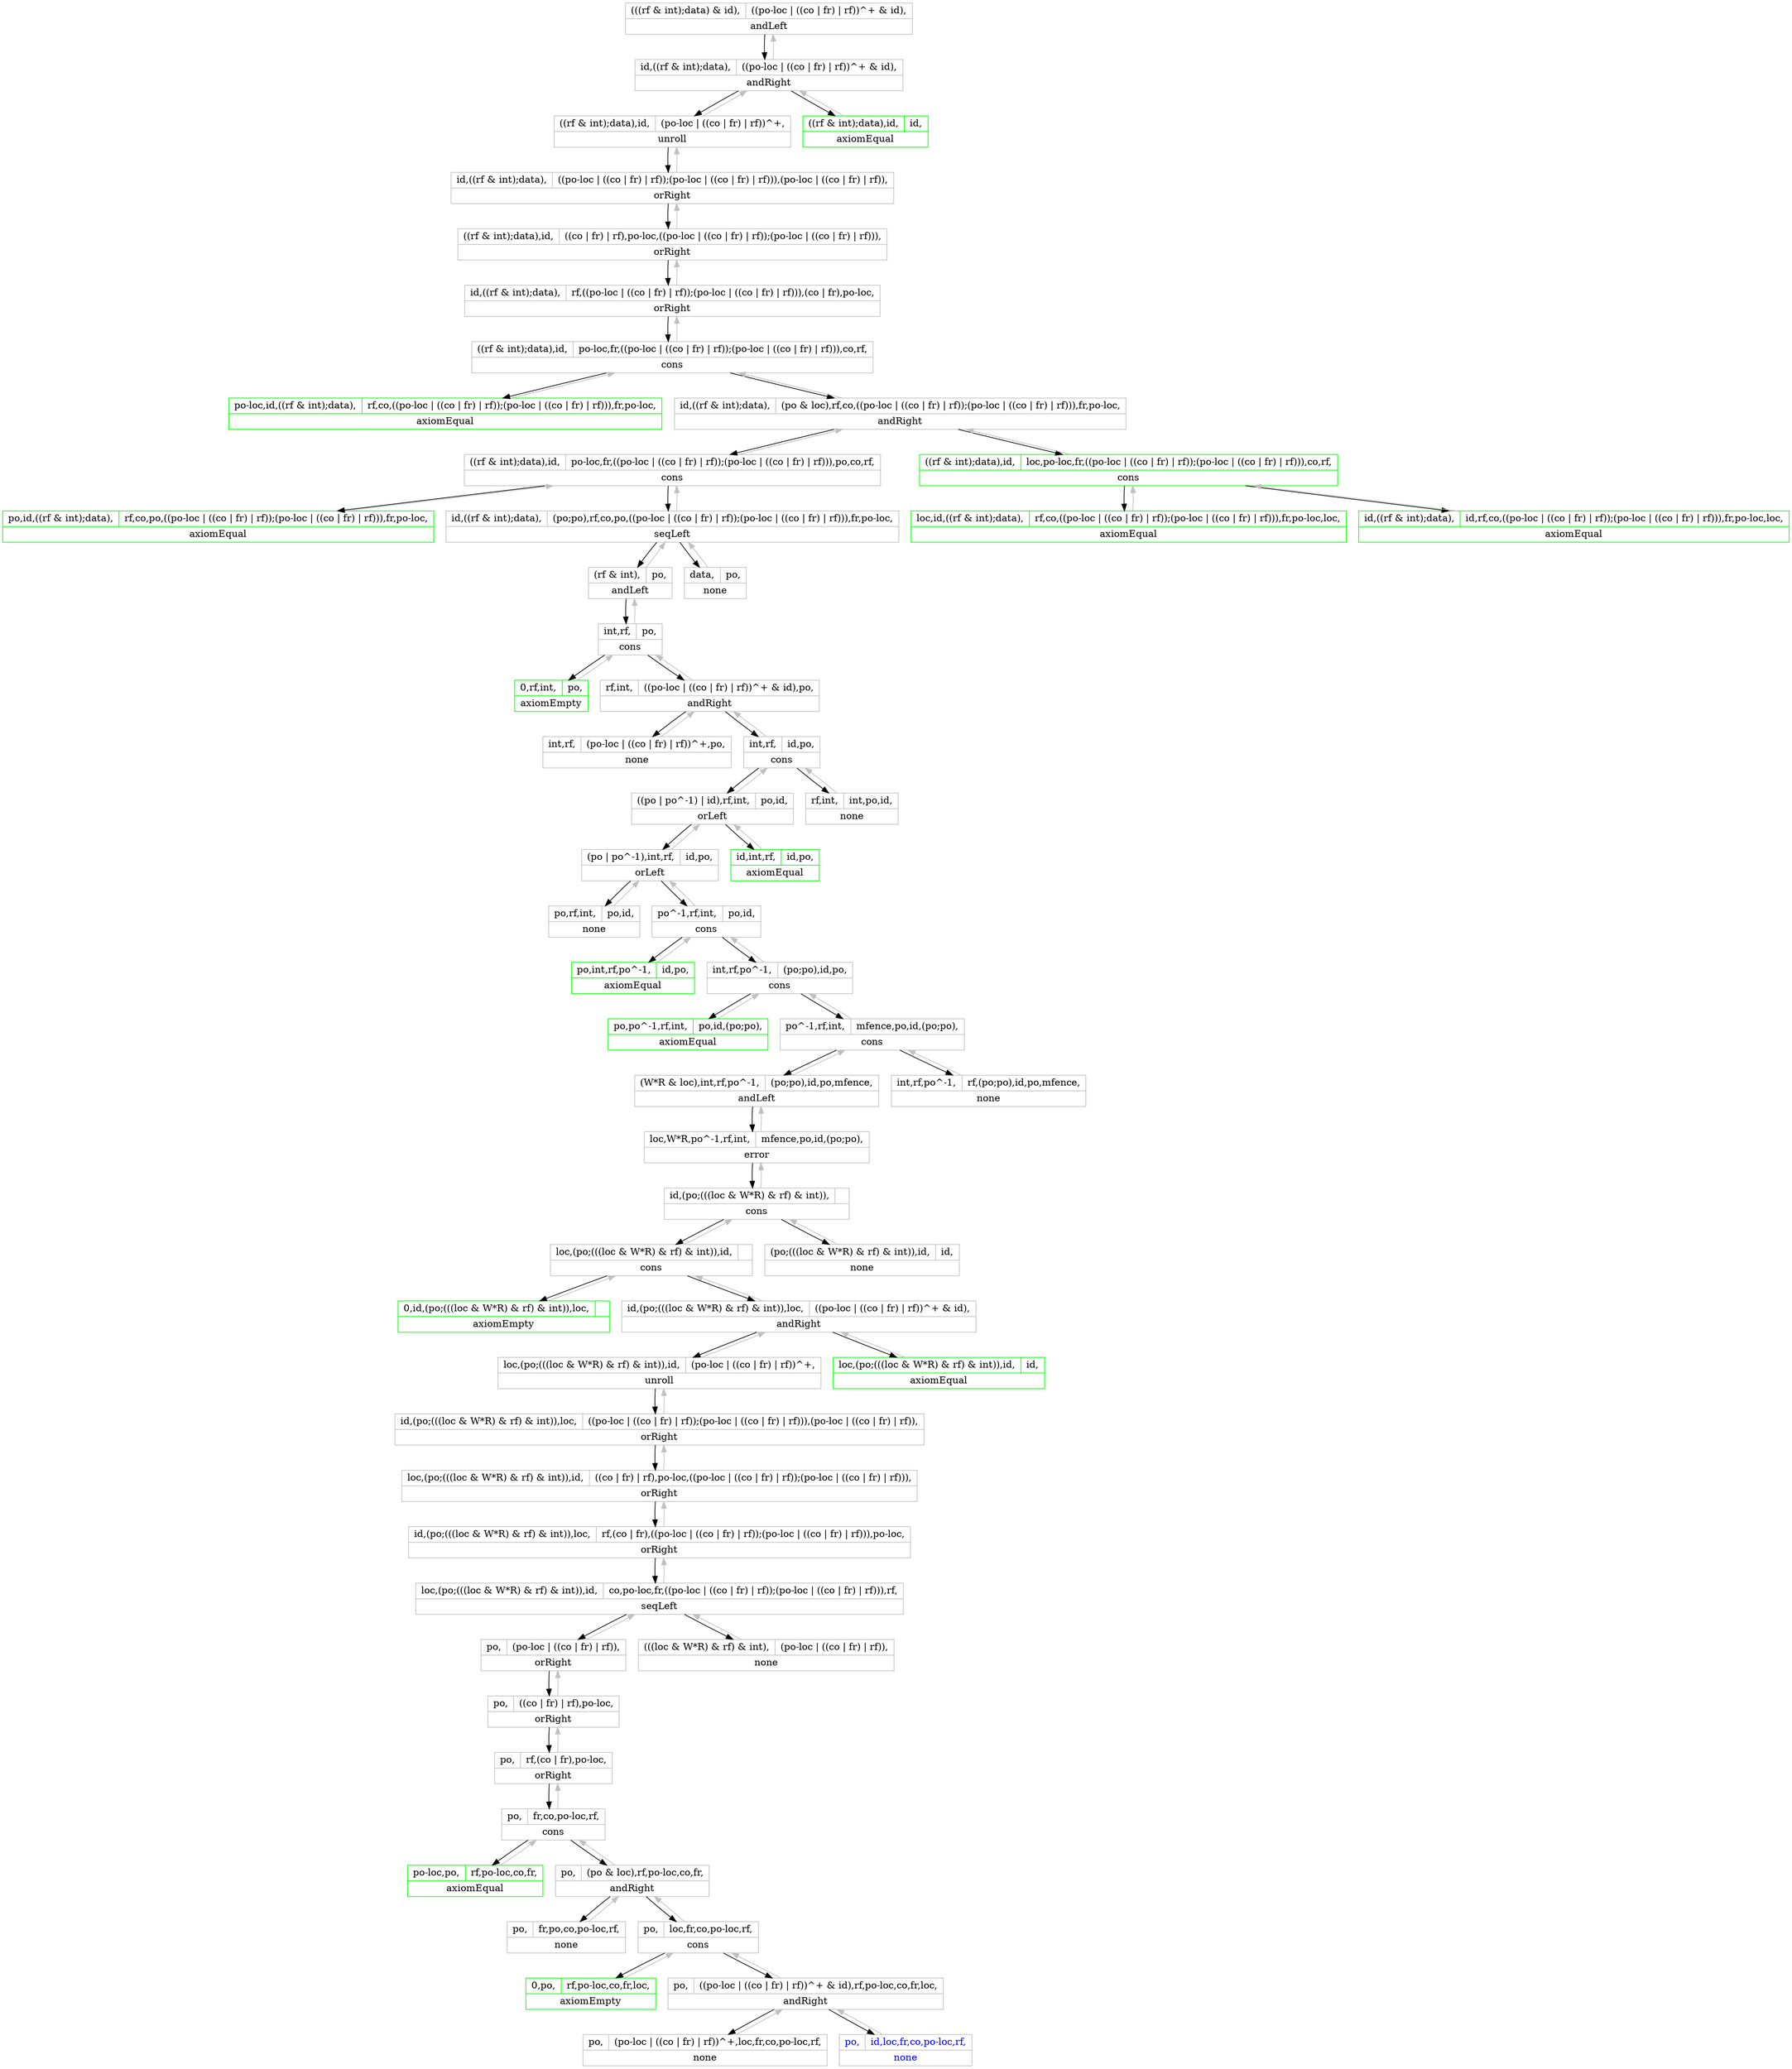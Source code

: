 digraph { 
node [shape=record];
"0x7fe55d72a0e8"[label="{{(((rf & int);data) & id), | ((po-loc \| ((co \| fr) \| rf))^+ & id),} | andLeft}", color=gray, fontcolor=black];
"0x7fe55d72dad8"[label="{{id,((rf & int);data), | ((po-loc \| ((co \| fr) \| rf))^+ & id),} | andRight}", color=gray, fontcolor=black];
"0x7fe55e0059e8"[label="{{((rf & int);data),id, | (po-loc \| ((co \| fr) \| rf))^+,} | unroll}", color=gray, fontcolor=black];
"0x7fe55e005d28"[label="{{id,((rf & int);data), | ((po-loc \| ((co \| fr) \| rf));(po-loc \| ((co \| fr) \| rf))),(po-loc \| ((co \| fr) \| rf)),} | orRight}", color=gray, fontcolor=black];
"0x7fe55e006098"[label="{{((rf & int);data),id, | ((co \| fr) \| rf),po-loc,((po-loc \| ((co \| fr) \| rf));(po-loc \| ((co \| fr) \| rf))),} | orRight}", color=gray, fontcolor=black];
"0x7fe55e005e58"[label="{{id,((rf & int);data), | rf,((po-loc \| ((co \| fr) \| rf));(po-loc \| ((co \| fr) \| rf))),(co \| fr),po-loc,} | orRight}", color=gray, fontcolor=black];
"0x7fe55e0065c8"[label="{{((rf & int);data),id, | po-loc,fr,((po-loc \| ((co \| fr) \| rf));(po-loc \| ((co \| fr) \| rf))),co,rf,} | cons}", color=gray, fontcolor=black];
"0x7fe55e00ac38"[label="{{po-loc,id,((rf & int);data), | rf,co,((po-loc \| ((co \| fr) \| rf));(po-loc \| ((co \| fr) \| rf))),fr,po-loc,} | axiomEqual}", color=green, fontcolor=black];
"0x7fe55e00ac38" -> "0x7fe55e0065c8"[color = grey];
"0x7fe55e0065c8" -> "0x7fe55e00ac38";
"0x7fe55e00a3f8"[label="{{id,((rf & int);data), | (po & loc),rf,co,((po-loc \| ((co \| fr) \| rf));(po-loc \| ((co \| fr) \| rf))),fr,po-loc,} | andRight}", color=gray, fontcolor=black];
"0x7fe55e0040a8"[label="{{((rf & int);data),id, | po-loc,fr,((po-loc \| ((co \| fr) \| rf));(po-loc \| ((co \| fr) \| rf))),po,co,rf,} | cons}", color=gray, fontcolor=black];
"0x7fe55e00c108"[label="{{po,id,((rf & int);data), | rf,co,po,((po-loc \| ((co \| fr) \| rf));(po-loc \| ((co \| fr) \| rf))),fr,po-loc,} | axiomEqual}", color=green, fontcolor=black];
"0x7fe55e00c108" -> "0x7fe55e0040a8"[color = grey];
"0x7fe55e0040a8" -> "0x7fe55e00c108";
"0x7fe55e00c318"[label="{{id,((rf & int);data), | (po;po),rf,co,po,((po-loc \| ((co \| fr) \| rf));(po-loc \| ((co \| fr) \| rf))),fr,po-loc,} | seqLeft}", color=gray, fontcolor=black];
"0x7fe55e00cdd8"[label="{{(rf & int), | po,} | andLeft}", color=gray, fontcolor=black];
"0x7fe55d736848"[label="{{int,rf, | po,} | cons}", color=gray, fontcolor=black];
"0x7fe55d736a98"[label="{{0,rf,int, | po,} | axiomEmpty}", color=green, fontcolor=black];
"0x7fe55d736a98" -> "0x7fe55d736848"[color = grey];
"0x7fe55d736848" -> "0x7fe55d736a98";
"0x7fe55d736bc8"[label="{{rf,int, | ((po-loc \| ((co \| fr) \| rf))^+ & id),po,} | andRight}", color=gray, fontcolor=black];
"0x7fe55d736ec8"[label="{{int,rf, | (po-loc \| ((co \| fr) \| rf))^+,po,} | none}", color=gray, fontcolor=black];
"0x7fe55d736ec8" -> "0x7fe55d736bc8"[color = grey];
"0x7fe55d736bc8" -> "0x7fe55d736ec8";
"0x7fe55d736fb8"[label="{{int,rf, | id,po,} | cons}", color=gray, fontcolor=black];
"0x7fe55d737428"[label="{{((po \| po^-1) \| id),rf,int, | po,id,} | orLeft}", color=gray, fontcolor=black];
"0x7fe55e00d658"[label="{{(po \| po^-1),int,rf, | id,po,} | orLeft}", color=gray, fontcolor=black];
"0x7fe55e00dae8"[label="{{po,rf,int, | po,id,} | none}", color=gray, fontcolor=black];
"0x7fe55e00dae8" -> "0x7fe55e00d658"[color = grey];
"0x7fe55e00d658" -> "0x7fe55e00dae8";
"0x7fe55e00ddd8"[label="{{po^-1,rf,int, | po,id,} | cons}", color=gray, fontcolor=black];
"0x7fe55d737cf8"[label="{{po,int,rf,po^-1, | id,po,} | axiomEqual}", color=green, fontcolor=black];
"0x7fe55d737cf8" -> "0x7fe55e00ddd8"[color = grey];
"0x7fe55e00ddd8" -> "0x7fe55d737cf8";
"0x7fe55d737e28"[label="{{int,rf,po^-1, | (po;po),id,po,} | cons}", color=gray, fontcolor=black];
"0x7fe55d738768"[label="{{po,po^-1,rf,int, | po,id,(po;po),} | axiomEqual}", color=green, fontcolor=black];
"0x7fe55d738768" -> "0x7fe55d737e28"[color = grey];
"0x7fe55d737e28" -> "0x7fe55d738768";
"0x7fe55d738938"[label="{{po^-1,rf,int, | mfence,po,id,(po;po),} | cons}", color=gray, fontcolor=black];
"0x7fe55d739078"[label="{{(W*R & loc),int,rf,po^-1, | (po;po),id,po,mfence,} | andLeft}", color=gray, fontcolor=black];
"0x7fe55e00e6c8"[label="{{loc,W*R,po^-1,rf,int, | mfence,po,id,(po;po),} | error}", color=gray, fontcolor=black];
"0x7fe55e00ed98"[label="{{id,(po;(((loc & W*R) & rf) & int)), | } | cons}", color=gray, fontcolor=black];
"0x7fe55d73a058"[label="{{loc,(po;(((loc & W*R) & rf) & int)),id, | } | cons}", color=gray, fontcolor=black];
"0x7fe55e00f138"[label="{{0,id,(po;(((loc & W*R) & rf) & int)),loc, | } | axiomEmpty}", color=green, fontcolor=black];
"0x7fe55e00f138" -> "0x7fe55d73a058"[color = grey];
"0x7fe55d73a058" -> "0x7fe55e00f138";
"0x7fe55e00f248"[label="{{id,(po;(((loc & W*R) & rf) & int)),loc, | ((po-loc \| ((co \| fr) \| rf))^+ & id),} | andRight}", color=gray, fontcolor=black];
"0x7fe55e00f438"[label="{{loc,(po;(((loc & W*R) & rf) & int)),id, | (po-loc \| ((co \| fr) \| rf))^+,} | unroll}", color=gray, fontcolor=black];
"0x7fe55d73b228"[label="{{id,(po;(((loc & W*R) & rf) & int)),loc, | ((po-loc \| ((co \| fr) \| rf));(po-loc \| ((co \| fr) \| rf))),(po-loc \| ((co \| fr) \| rf)),} | orRight}", color=gray, fontcolor=black];
"0x7fe55e00f9b8"[label="{{loc,(po;(((loc & W*R) & rf) & int)),id, | ((co \| fr) \| rf),po-loc,((po-loc \| ((co \| fr) \| rf));(po-loc \| ((co \| fr) \| rf))),} | orRight}", color=gray, fontcolor=black];
"0x7fe55d73b4d8"[label="{{id,(po;(((loc & W*R) & rf) & int)),loc, | rf,(co \| fr),((po-loc \| ((co \| fr) \| rf));(po-loc \| ((co \| fr) \| rf))),po-loc,} | orRight}", color=gray, fontcolor=black];
"0x7fe55d73b6a8"[label="{{loc,(po;(((loc & W*R) & rf) & int)),id, | co,po-loc,fr,((po-loc \| ((co \| fr) \| rf));(po-loc \| ((co \| fr) \| rf))),rf,} | seqLeft}", color=gray, fontcolor=black];
"0x7fe55e00fbc8"[label="{{po, | (po-loc \| ((co \| fr) \| rf)),} | orRight}", color=gray, fontcolor=black];
"0x7fe55e010258"[label="{{po, | ((co \| fr) \| rf),po-loc,} | orRight}", color=gray, fontcolor=black];
"0x7fe55e010378"[label="{{po, | rf,(co \| fr),po-loc,} | orRight}", color=gray, fontcolor=black];
"0x7fe55d73b8f8"[label="{{po, | fr,co,po-loc,rf,} | cons}", color=gray, fontcolor=black];
"0x7fe55e010688"[label="{{po-loc,po, | rf,po-loc,co,fr,} | axiomEqual}", color=green, fontcolor=black];
"0x7fe55e010688" -> "0x7fe55d73b8f8"[color = grey];
"0x7fe55d73b8f8" -> "0x7fe55e010688";
"0x7fe55e010818"[label="{{po, | (po & loc),rf,po-loc,co,fr,} | andRight}", color=gray, fontcolor=black];
"0x7fe55e010ab8"[label="{{po, | fr,po,co,po-loc,rf,} | none}", color=gray, fontcolor=black];
"0x7fe55e010ab8" -> "0x7fe55e010818"[color = grey];
"0x7fe55e010818" -> "0x7fe55e010ab8";
"0x7fe55e010c68"[label="{{po, | loc,fr,co,po-loc,rf,} | cons}", color=gray, fontcolor=black];
"0x7fe55d73ca38"[label="{{0,po, | rf,po-loc,co,fr,loc,} | axiomEmpty}", color=green, fontcolor=black];
"0x7fe55d73ca38" -> "0x7fe55e010c68"[color = grey];
"0x7fe55e010c68" -> "0x7fe55d73ca38";
"0x7fe55d73c208"[label="{{po, | ((po-loc \| ((co \| fr) \| rf))^+ & id),rf,po-loc,co,fr,loc,} | andRight}", color=gray, fontcolor=black];
"0x7fe55e0114a8"[label="{{po, | (po-loc \| ((co \| fr) \| rf))^+,loc,fr,co,po-loc,rf,} | none}", color=gray, fontcolor=black];
"0x7fe55e0114a8" -> "0x7fe55d73c208"[color = grey];
"0x7fe55d73c208" -> "0x7fe55e0114a8";
"0x7fe55e012088"[label="{{po, | id,loc,fr,co,po-loc,rf,} | none}", color=gray, fontcolor=blue];
"0x7fe55e012088" -> "0x7fe55d73c208"[color = grey];
"0x7fe55d73c208" -> "0x7fe55e012088";
"0x7fe55d73c208" -> "0x7fe55e010c68"[color = grey];
"0x7fe55e010c68" -> "0x7fe55d73c208";
"0x7fe55e010c68" -> "0x7fe55e010818"[color = grey];
"0x7fe55e010818" -> "0x7fe55e010c68";
"0x7fe55e010818" -> "0x7fe55d73b8f8"[color = grey];
"0x7fe55d73b8f8" -> "0x7fe55e010818";
"0x7fe55d73b8f8" -> "0x7fe55e010378"[color = grey];
"0x7fe55e010378" -> "0x7fe55d73b8f8";
"0x7fe55e010378" -> "0x7fe55e010258"[color = grey];
"0x7fe55e010258" -> "0x7fe55e010378";
"0x7fe55e010258" -> "0x7fe55e00fbc8"[color = grey];
"0x7fe55e00fbc8" -> "0x7fe55e010258";
"0x7fe55e00fbc8" -> "0x7fe55d73b6a8"[color = grey];
"0x7fe55d73b6a8" -> "0x7fe55e00fbc8";
"0x7fe55e00fdb8"[label="{{(((loc & W*R) & rf) & int), | (po-loc \| ((co \| fr) \| rf)),} | none}", color=gray, fontcolor=black];
"0x7fe55e00fdb8" -> "0x7fe55d73b6a8"[color = grey];
"0x7fe55d73b6a8" -> "0x7fe55e00fdb8";
"0x7fe55d73b6a8" -> "0x7fe55d73b4d8"[color = grey];
"0x7fe55d73b4d8" -> "0x7fe55d73b6a8";
"0x7fe55d73b4d8" -> "0x7fe55e00f9b8"[color = grey];
"0x7fe55e00f9b8" -> "0x7fe55d73b4d8";
"0x7fe55e00f9b8" -> "0x7fe55d73b228"[color = grey];
"0x7fe55d73b228" -> "0x7fe55e00f9b8";
"0x7fe55d73b228" -> "0x7fe55e00f438"[color = grey];
"0x7fe55e00f438" -> "0x7fe55d73b228";
"0x7fe55e00f438" -> "0x7fe55e00f248"[color = grey];
"0x7fe55e00f248" -> "0x7fe55e00f438";
"0x7fe55e00f5a8"[label="{{loc,(po;(((loc & W*R) & rf) & int)),id, | id,} | axiomEqual}", color=green, fontcolor=black];
"0x7fe55e00f5a8" -> "0x7fe55e00f248"[color = grey];
"0x7fe55e00f248" -> "0x7fe55e00f5a8";
"0x7fe55e00f248" -> "0x7fe55d73a058"[color = grey];
"0x7fe55d73a058" -> "0x7fe55e00f248";
"0x7fe55d73a058" -> "0x7fe55e00ed98"[color = grey];
"0x7fe55e00ed98" -> "0x7fe55d73a058";
"0x7fe55d739db8"[label="{{(po;(((loc & W*R) & rf) & int)),id, | id,} | none}", color=gray, fontcolor=black];
"0x7fe55d739db8" -> "0x7fe55e00ed98"[color = grey];
"0x7fe55e00ed98" -> "0x7fe55d739db8";
"0x7fe55e00ed98" -> "0x7fe55e00e6c8"[color = grey];
"0x7fe55e00e6c8" -> "0x7fe55e00ed98";
"0x7fe55e00e6c8" -> "0x7fe55d739078"[color = grey];
"0x7fe55d739078" -> "0x7fe55e00e6c8";
"0x7fe55d739078" -> "0x7fe55d738938"[color = grey];
"0x7fe55d738938" -> "0x7fe55d739078";
"0x7fe55d7391e8"[label="{{int,rf,po^-1, | rf,(po;po),id,po,mfence,} | none}", color=gray, fontcolor=black];
"0x7fe55d7391e8" -> "0x7fe55d738938"[color = grey];
"0x7fe55d738938" -> "0x7fe55d7391e8";
"0x7fe55d738938" -> "0x7fe55d737e28"[color = grey];
"0x7fe55d737e28" -> "0x7fe55d738938";
"0x7fe55d737e28" -> "0x7fe55e00ddd8"[color = grey];
"0x7fe55e00ddd8" -> "0x7fe55d737e28";
"0x7fe55e00ddd8" -> "0x7fe55e00d658"[color = grey];
"0x7fe55e00d658" -> "0x7fe55e00ddd8";
"0x7fe55e00d658" -> "0x7fe55d737428"[color = grey];
"0x7fe55d737428" -> "0x7fe55e00d658";
"0x7fe55e00d7e8"[label="{{id,int,rf, | id,po,} | axiomEqual}", color=green, fontcolor=black];
"0x7fe55e00d7e8" -> "0x7fe55d737428"[color = grey];
"0x7fe55d737428" -> "0x7fe55e00d7e8";
"0x7fe55d737428" -> "0x7fe55d736fb8"[color = grey];
"0x7fe55d736fb8" -> "0x7fe55d737428";
"0x7fe55d737578"[label="{{rf,int, | int,po,id,} | none}", color=gray, fontcolor=black];
"0x7fe55d737578" -> "0x7fe55d736fb8"[color = grey];
"0x7fe55d736fb8" -> "0x7fe55d737578";
"0x7fe55d736fb8" -> "0x7fe55d736bc8"[color = grey];
"0x7fe55d736bc8" -> "0x7fe55d736fb8";
"0x7fe55d736bc8" -> "0x7fe55d736848"[color = grey];
"0x7fe55d736848" -> "0x7fe55d736bc8";
"0x7fe55d736848" -> "0x7fe55e00cdd8"[color = grey];
"0x7fe55e00cdd8" -> "0x7fe55d736848";
"0x7fe55e00cdd8" -> "0x7fe55e00c318"[color = grey];
"0x7fe55e00c318" -> "0x7fe55e00cdd8";
"0x7fe55e00cf88"[label="{{data, | po,} | none}", color=gray, fontcolor=black];
"0x7fe55e00cf88" -> "0x7fe55e00c318"[color = grey];
"0x7fe55e00c318" -> "0x7fe55e00cf88";
"0x7fe55e00c318" -> "0x7fe55e0040a8"[color = grey];
"0x7fe55e0040a8" -> "0x7fe55e00c318";
"0x7fe55e0040a8" -> "0x7fe55e00a3f8"[color = grey];
"0x7fe55e00a3f8" -> "0x7fe55e0040a8";
"0x7fe55e00b878"[label="{{((rf & int);data),id, | loc,po-loc,fr,((po-loc \| ((co \| fr) \| rf));(po-loc \| ((co \| fr) \| rf))),co,rf,} | cons}", color=green, fontcolor=black];
"0x7fe55e00bc48"[label="{{loc,id,((rf & int);data), | rf,co,((po-loc \| ((co \| fr) \| rf));(po-loc \| ((co \| fr) \| rf))),fr,po-loc,loc,} | axiomEqual}", color=green, fontcolor=black];
"0x7fe55e00bc48" -> "0x7fe55e00b878"[color = grey];
"0x7fe55e00b878" -> "0x7fe55e00bc48";
"0x7fe55e00bdf8"[label="{{id,((rf & int);data), | id,rf,co,((po-loc \| ((co \| fr) \| rf));(po-loc \| ((co \| fr) \| rf))),fr,po-loc,loc,} | axiomEqual}", color=green, fontcolor=black];
"0x7fe55e00bdf8" -> "0x7fe55e00b878"[color = grey];
"0x7fe55e00b878" -> "0x7fe55e00bdf8";
"0x7fe55e00b878" -> "0x7fe55e00a3f8"[color = grey];
"0x7fe55e00a3f8" -> "0x7fe55e00b878";
"0x7fe55e00a3f8" -> "0x7fe55e0065c8"[color = grey];
"0x7fe55e0065c8" -> "0x7fe55e00a3f8";
"0x7fe55e0065c8" -> "0x7fe55e005e58"[color = grey];
"0x7fe55e005e58" -> "0x7fe55e0065c8";
"0x7fe55e005e58" -> "0x7fe55e006098"[color = grey];
"0x7fe55e006098" -> "0x7fe55e005e58";
"0x7fe55e006098" -> "0x7fe55e005d28"[color = grey];
"0x7fe55e005d28" -> "0x7fe55e006098";
"0x7fe55e005d28" -> "0x7fe55e0059e8"[color = grey];
"0x7fe55e0059e8" -> "0x7fe55e005d28";
"0x7fe55e0059e8" -> "0x7fe55d72dad8"[color = grey];
"0x7fe55d72dad8" -> "0x7fe55e0059e8";
"0x7fe55e005b78"[label="{{((rf & int);data),id, | id,} | axiomEqual}", color=green, fontcolor=black];
"0x7fe55e005b78" -> "0x7fe55d72dad8"[color = grey];
"0x7fe55d72dad8" -> "0x7fe55e005b78";
"0x7fe55d72dad8" -> "0x7fe55d72a0e8"[color = grey];
"0x7fe55d72a0e8" -> "0x7fe55d72dad8";
}